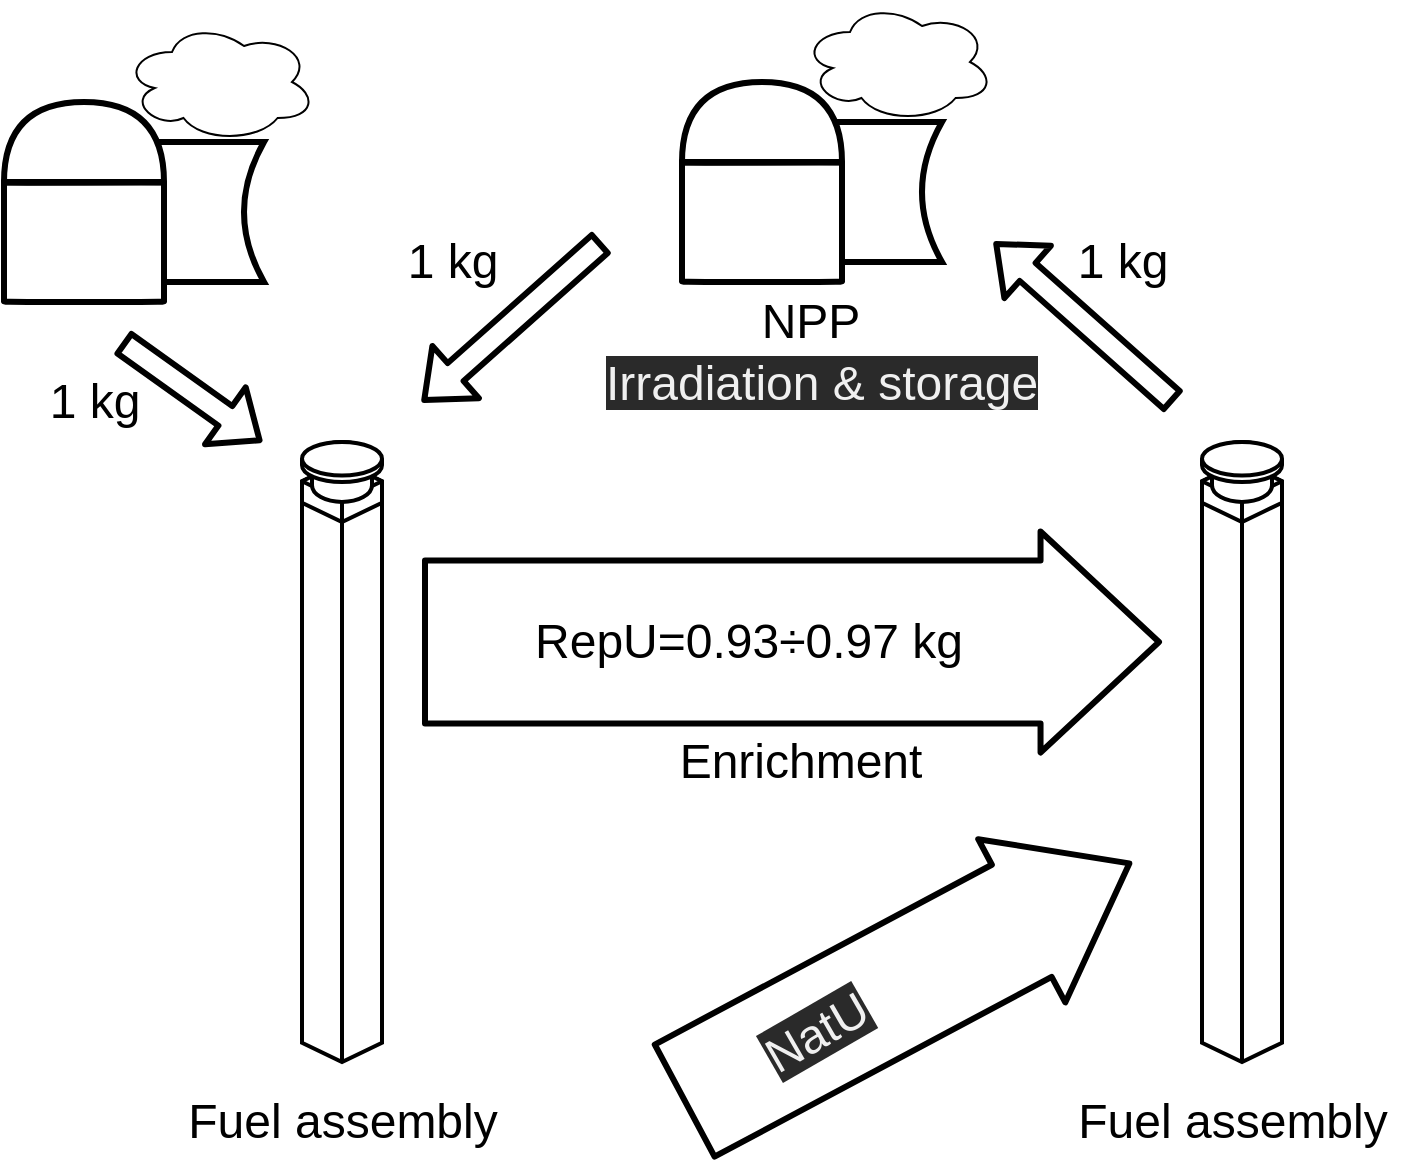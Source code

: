 <mxfile>
    <diagram id="Vr-9IQ695vBipqRcAQbf" name="Page-1">
        <mxGraphModel dx="1236" dy="984" grid="1" gridSize="10" guides="1" tooltips="1" connect="1" arrows="1" fold="1" page="1" pageScale="1" pageWidth="827" pageHeight="1169" math="0" shadow="0">
            <root>
                <mxCell id="0"/>
                <mxCell id="1" parent="0"/>
                <mxCell id="37" value="" style="shape=dataStorage;whiteSpace=wrap;html=1;fixedSize=1;size=10;strokeWidth=3;" parent="1" vertex="1">
                    <mxGeometry x="61" y="140" width="80" height="70" as="geometry"/>
                </mxCell>
                <mxCell id="38" value="" style="shape=cylinder3;whiteSpace=wrap;html=1;boundedLbl=1;backgroundOutline=1;size=0.191;strokeWidth=3;" parent="1" vertex="1">
                    <mxGeometry x="11" y="160" width="80" height="60" as="geometry"/>
                </mxCell>
                <mxCell id="39" value="" style="shape=or;whiteSpace=wrap;html=1;rotation=-90;strokeWidth=3;" parent="1" vertex="1">
                    <mxGeometry x="31" y="100" width="40" height="80" as="geometry"/>
                </mxCell>
                <mxCell id="40" value="" style="ellipse;shape=cloud;whiteSpace=wrap;html=1;" parent="1" vertex="1">
                    <mxGeometry x="71" y="80" width="96" height="60" as="geometry"/>
                </mxCell>
                <mxCell id="43" value="&lt;span style=&quot;font-size: 24px&quot;&gt;1 kg&lt;/span&gt;" style="text;html=1;align=center;verticalAlign=middle;resizable=0;points=[];autosize=1;strokeColor=none;fillColor=none;" parent="1" vertex="1">
                    <mxGeometry x="26" y="260" width="60" height="20" as="geometry"/>
                </mxCell>
                <mxCell id="46" value="" style="shape=flexArrow;endArrow=classic;html=1;strokeWidth=3;" parent="1" edge="1">
                    <mxGeometry width="50" height="50" relative="1" as="geometry">
                        <mxPoint x="70" y="240" as="sourcePoint"/>
                        <mxPoint x="140" y="290" as="targetPoint"/>
                    </mxGeometry>
                </mxCell>
                <mxCell id="47" value="" style="shape=dataStorage;whiteSpace=wrap;html=1;fixedSize=1;size=10;strokeWidth=3;" vertex="1" parent="1">
                    <mxGeometry x="400" y="130" width="80" height="70" as="geometry"/>
                </mxCell>
                <mxCell id="48" value="" style="shape=cylinder3;whiteSpace=wrap;html=1;boundedLbl=1;backgroundOutline=1;size=0.191;strokeWidth=3;" vertex="1" parent="1">
                    <mxGeometry x="350" y="150" width="80" height="60" as="geometry"/>
                </mxCell>
                <mxCell id="49" value="" style="shape=or;whiteSpace=wrap;html=1;rotation=-90;strokeWidth=3;" vertex="1" parent="1">
                    <mxGeometry x="370" y="90" width="40" height="80" as="geometry"/>
                </mxCell>
                <mxCell id="50" value="" style="ellipse;shape=cloud;whiteSpace=wrap;html=1;" vertex="1" parent="1">
                    <mxGeometry x="410" y="70" width="96" height="60" as="geometry"/>
                </mxCell>
                <mxCell id="51" value="" style="shape=flexArrow;endArrow=classic;html=1;strokeWidth=3;" edge="1" parent="1">
                    <mxGeometry width="50" height="50" relative="1" as="geometry">
                        <mxPoint x="596" y="270" as="sourcePoint"/>
                        <mxPoint x="506" y="190" as="targetPoint"/>
                    </mxGeometry>
                </mxCell>
                <mxCell id="52" value="" style="shape=flexArrow;endArrow=classic;html=1;strokeWidth=3;" edge="1" parent="1">
                    <mxGeometry width="50" height="50" relative="1" as="geometry">
                        <mxPoint x="310" y="190" as="sourcePoint"/>
                        <mxPoint x="220" y="270" as="targetPoint"/>
                    </mxGeometry>
                </mxCell>
                <mxCell id="53" value="" style="html=1;whiteSpace=wrap;shape=isoCube2;backgroundOutline=1;isoAngle=15;strokeWidth=2;" vertex="1" parent="1">
                    <mxGeometry x="160" y="300" width="40" height="300" as="geometry"/>
                </mxCell>
                <mxCell id="54" value="" style="html=1;whiteSpace=wrap;shape=isoCube2;backgroundOutline=1;isoAngle=15;strokeWidth=2;" vertex="1" parent="1">
                    <mxGeometry x="160" y="300" width="40" height="30" as="geometry"/>
                </mxCell>
                <mxCell id="55" value="" style="shape=cylinder3;whiteSpace=wrap;html=1;boundedLbl=1;backgroundOutline=1;size=8.372;strokeWidth=2;" vertex="1" parent="1">
                    <mxGeometry x="165" y="290" width="30" height="30" as="geometry"/>
                </mxCell>
                <mxCell id="56" value="" style="shape=cylinder3;whiteSpace=wrap;html=1;boundedLbl=1;backgroundOutline=1;size=8.372;strokeWidth=2;" vertex="1" parent="1">
                    <mxGeometry x="160" y="290" width="40" height="20" as="geometry"/>
                </mxCell>
                <mxCell id="57" value="" style="html=1;whiteSpace=wrap;shape=isoCube2;backgroundOutline=1;isoAngle=15;strokeWidth=2;" vertex="1" parent="1">
                    <mxGeometry x="610" y="300" width="40" height="300" as="geometry"/>
                </mxCell>
                <mxCell id="58" value="" style="html=1;whiteSpace=wrap;shape=isoCube2;backgroundOutline=1;isoAngle=15;strokeWidth=2;" vertex="1" parent="1">
                    <mxGeometry x="610" y="300" width="40" height="30" as="geometry"/>
                </mxCell>
                <mxCell id="59" value="" style="shape=cylinder3;whiteSpace=wrap;html=1;boundedLbl=1;backgroundOutline=1;size=8.372;strokeWidth=2;" vertex="1" parent="1">
                    <mxGeometry x="615" y="290" width="30" height="30" as="geometry"/>
                </mxCell>
                <mxCell id="60" value="" style="shape=cylinder3;whiteSpace=wrap;html=1;boundedLbl=1;backgroundOutline=1;size=8.372;strokeWidth=2;" vertex="1" parent="1">
                    <mxGeometry x="610" y="290" width="40" height="20" as="geometry"/>
                </mxCell>
                <mxCell id="61" value="&lt;span style=&quot;font-size: 24px&quot;&gt;Fuel assembly&lt;/span&gt;" style="text;html=1;align=center;verticalAlign=middle;resizable=0;points=[];autosize=1;strokeColor=none;fillColor=none;" vertex="1" parent="1">
                    <mxGeometry x="95" y="620" width="170" height="20" as="geometry"/>
                </mxCell>
                <mxCell id="62" value="&lt;span style=&quot;font-size: 24px&quot;&gt;Fuel assembly&lt;/span&gt;" style="text;html=1;align=center;verticalAlign=middle;resizable=0;points=[];autosize=1;strokeColor=none;fillColor=none;" vertex="1" parent="1">
                    <mxGeometry x="540" y="620" width="170" height="20" as="geometry"/>
                </mxCell>
                <mxCell id="63" value="&lt;span style=&quot;font-size: 24px&quot;&gt;NPP&lt;/span&gt;" style="text;html=1;align=center;verticalAlign=middle;resizable=0;points=[];autosize=1;strokeColor=none;fillColor=none;" vertex="1" parent="1">
                    <mxGeometry x="384" y="220" width="60" height="20" as="geometry"/>
                </mxCell>
                <mxCell id="64" value="&lt;span style=&quot;font-size: 24px&quot;&gt;1 kg&lt;/span&gt;" style="text;html=1;align=center;verticalAlign=middle;resizable=0;points=[];autosize=1;strokeColor=none;fillColor=none;" vertex="1" parent="1">
                    <mxGeometry x="205" y="190" width="60" height="20" as="geometry"/>
                </mxCell>
                <mxCell id="65" value="&lt;span style=&quot;font-size: 24px&quot;&gt;1 kg&lt;/span&gt;" style="text;html=1;align=center;verticalAlign=middle;resizable=0;points=[];autosize=1;strokeColor=none;fillColor=none;" vertex="1" parent="1">
                    <mxGeometry x="540" y="190" width="60" height="20" as="geometry"/>
                </mxCell>
                <mxCell id="66" value="" style="shape=flexArrow;endArrow=classic;html=1;fontSize=24;endWidth=25.941;endSize=18.743;width=79.524;strokeWidth=3;" edge="1" parent="1">
                    <mxGeometry width="50" height="50" relative="1" as="geometry">
                        <mxPoint x="220" y="390" as="sourcePoint"/>
                        <mxPoint x="590" y="390" as="targetPoint"/>
                    </mxGeometry>
                </mxCell>
                <mxCell id="67" value="RepU=0.93÷0.97 kg" style="edgeLabel;html=1;align=center;verticalAlign=middle;resizable=0;points=[];fontSize=24;" vertex="1" connectable="0" parent="66">
                    <mxGeometry x="-0.187" y="14" relative="1" as="geometry">
                        <mxPoint x="12" y="14" as="offset"/>
                    </mxGeometry>
                </mxCell>
                <mxCell id="68" value="&lt;span style=&quot;font-size: 24px&quot;&gt;Enrichment&lt;/span&gt;" style="text;html=1;align=center;verticalAlign=middle;resizable=0;points=[];autosize=1;strokeColor=none;fillColor=none;" vertex="1" parent="1">
                    <mxGeometry x="339" y="440" width="140" height="20" as="geometry"/>
                </mxCell>
                <mxCell id="69" value="" style="shape=flexArrow;endArrow=classic;html=1;fontSize=24;endWidth=25.941;endSize=19.323;width=61.538;strokeWidth=3;" edge="1" parent="1">
                    <mxGeometry width="50" height="50" relative="1" as="geometry">
                        <mxPoint x="350.0" y="620" as="sourcePoint"/>
                        <mxPoint x="575" y="500" as="targetPoint"/>
                    </mxGeometry>
                </mxCell>
                <mxCell id="70" value="&lt;span style=&quot;color: rgb(240, 240, 240); font-family: helvetica; font-size: 24px; font-style: normal; font-weight: 400; letter-spacing: normal; text-align: center; text-indent: 0px; text-transform: none; word-spacing: 0px; background-color: rgb(42, 42, 42); display: inline; float: none;&quot;&gt;Irradiation &amp;amp; storage&lt;/span&gt;" style="text;whiteSpace=wrap;html=1;" vertex="1" parent="1">
                    <mxGeometry x="310" y="240" width="240" height="30" as="geometry"/>
                </mxCell>
                <mxCell id="71" value="&lt;span style=&quot;color: rgb(240, 240, 240); font-family: helvetica; font-size: 24px; font-style: normal; font-weight: 400; letter-spacing: normal; text-align: center; text-indent: 0px; text-transform: none; word-spacing: 0px; background-color: rgb(42, 42, 42); display: inline; float: none;&quot;&gt;NatU&lt;/span&gt;" style="text;whiteSpace=wrap;html=1;rotation=-30;" vertex="1" parent="1">
                    <mxGeometry x="384" y="560" width="80" height="30" as="geometry"/>
                </mxCell>
            </root>
        </mxGraphModel>
    </diagram>
</mxfile>